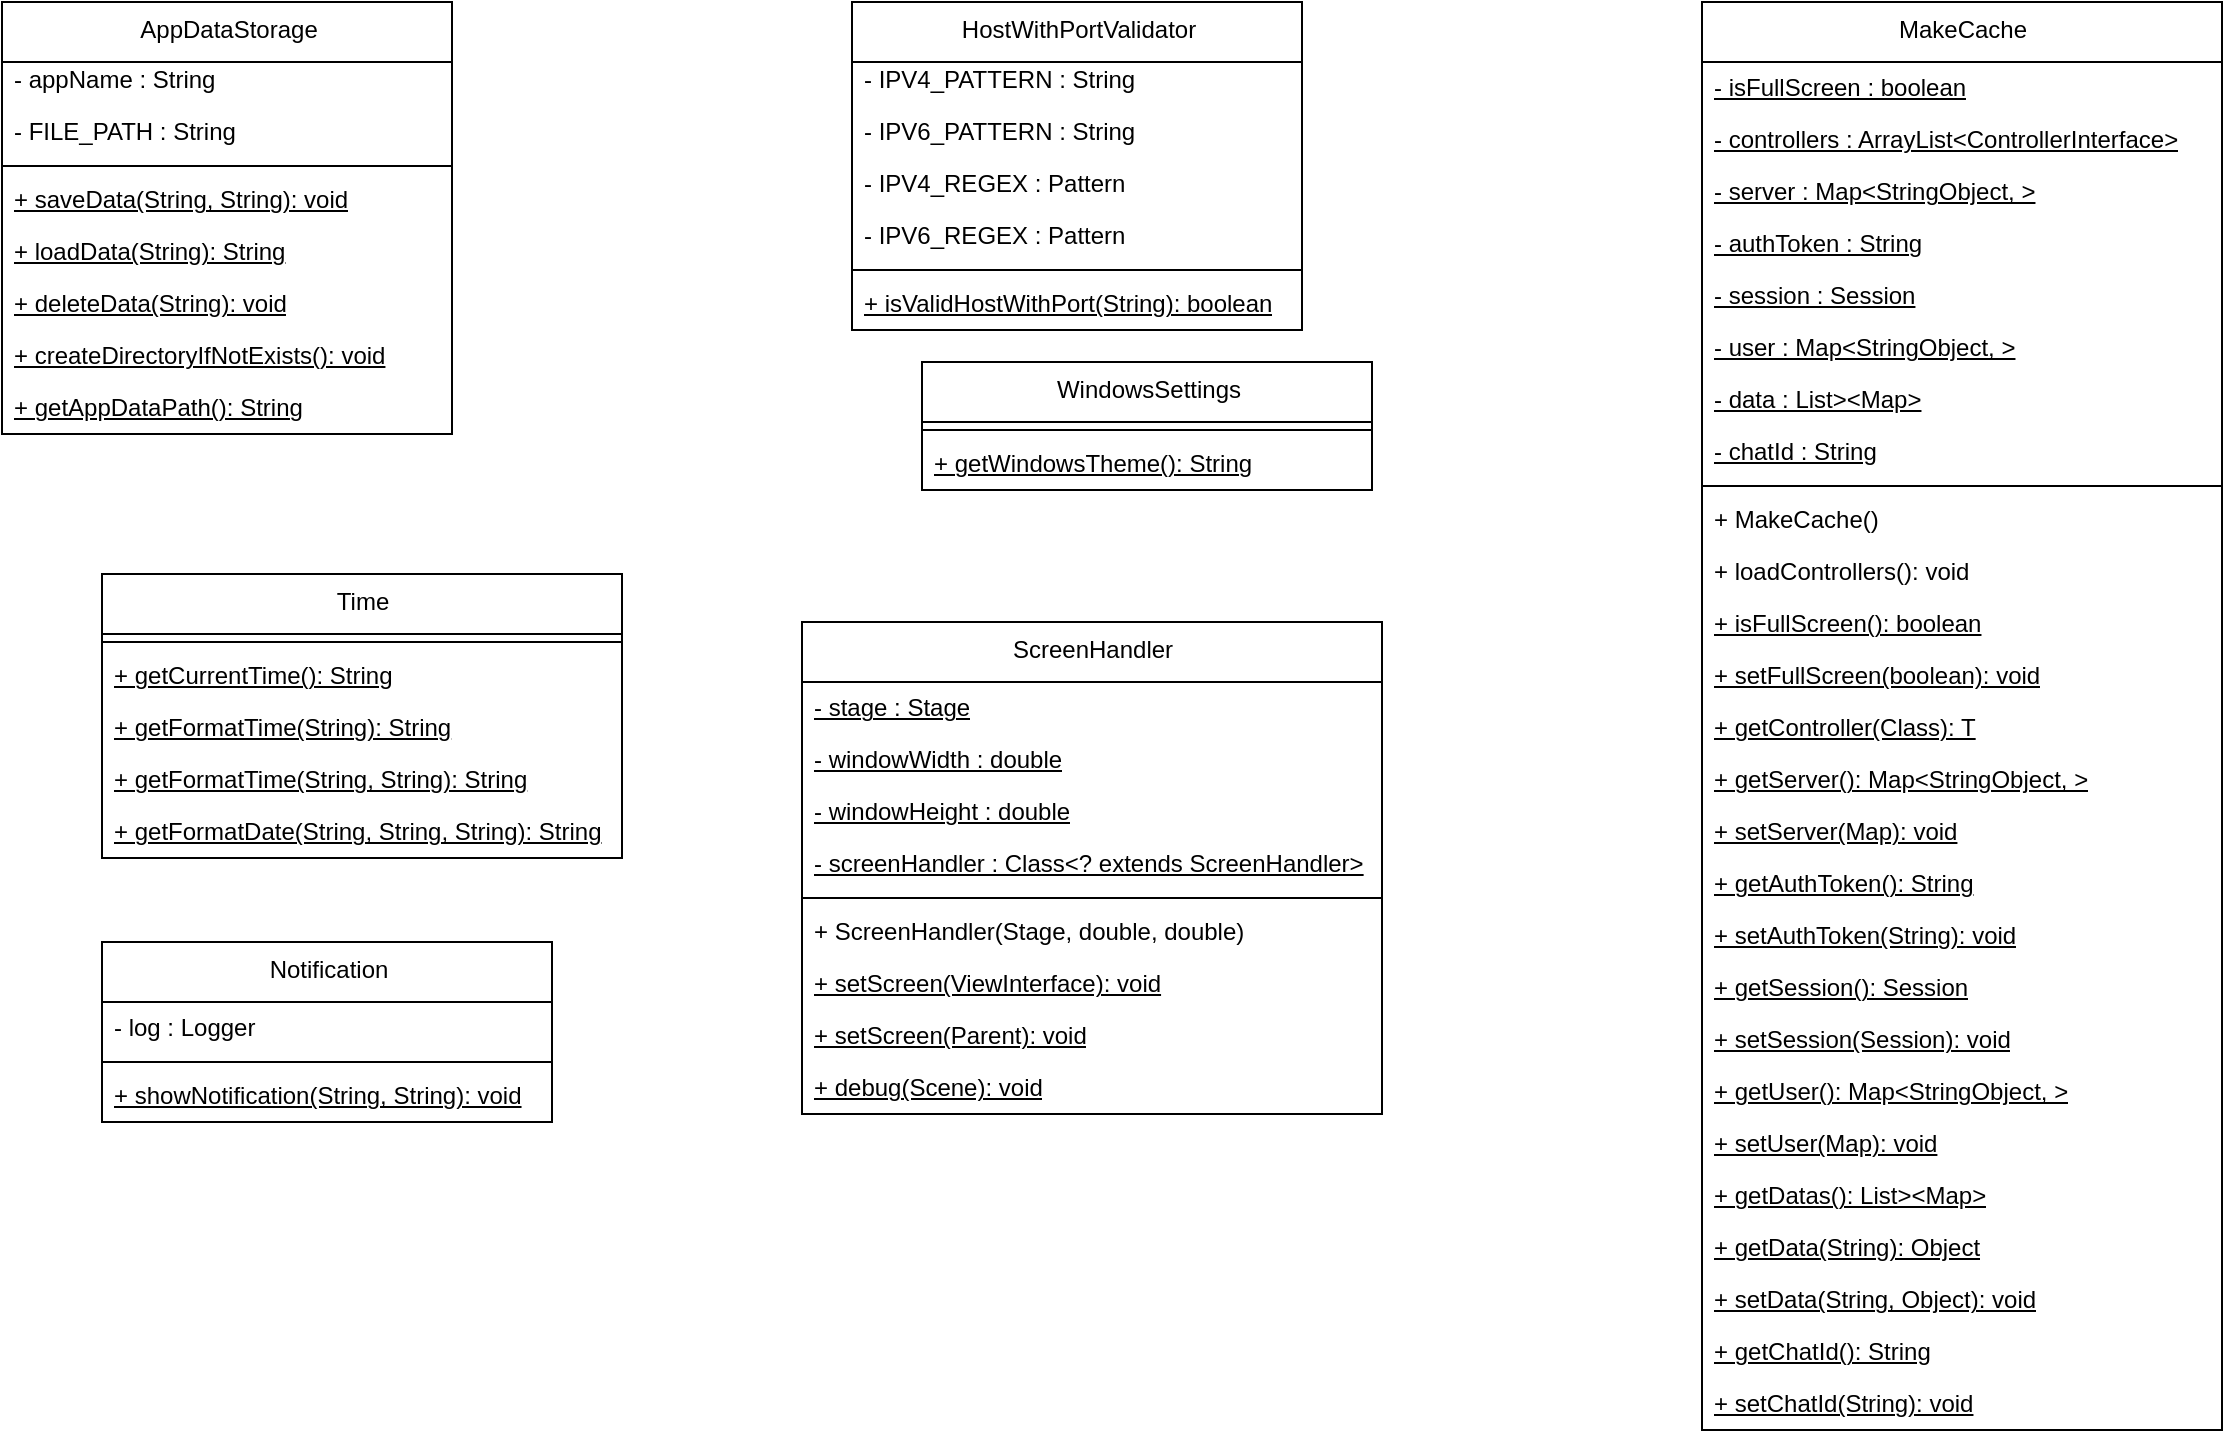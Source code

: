 <mxfile>
    <diagram id="HomI7CXvDyRT-qNyx987" name="Page-1">
        <mxGraphModel dx="1551" dy="1113" grid="1" gridSize="10" guides="1" tooltips="1" connect="1" arrows="1" fold="1" page="1" pageScale="1" pageWidth="850" pageHeight="1100" math="0" shadow="0">
            <root>
                <mxCell id="0"/>
                <mxCell id="1" parent="0"/>
                <mxCell id="2" value="AppDataStorage" style="swimlane;fontStyle=0;align=center;verticalAlign=top;childLayout=stackLayout;horizontal=1;startSize=30;horizontalStack=0;resizeParent=1;resizeParentMax=0;resizeLast=0;collapsible=0;marginBottom=0;html=1;" parent="1" vertex="1">
                    <mxGeometry x="70" y="80" width="225" height="216" as="geometry"/>
                </mxCell>
                <mxCell id="3" value="- appName : String" style="text;html=1;strokeColor=none;fillColor=none;align=left;verticalAlign=middle;spacingLeft=4;spacingRight=4;overflow=hidden;rotatable=0;points=[[0,0.5],[1,0.5]];portConstraint=eastwest;" parent="2" vertex="1">
                    <mxGeometry y="26" width="225" height="26" as="geometry"/>
                </mxCell>
                <mxCell id="4" value="- FILE_PATH : String" style="text;html=1;strokeColor=none;fillColor=none;align=left;verticalAlign=middle;spacingLeft=4;spacingRight=4;overflow=hidden;rotatable=0;points=[[0,0.5],[1,0.5]];portConstraint=eastwest;" parent="2" vertex="1">
                    <mxGeometry y="52" width="225" height="26" as="geometry"/>
                </mxCell>
                <mxCell id="5" style="line;strokeWidth=1;fillColor=none;align=left;verticalAlign=middle;spacingTop=-1;spacingLeft=3;spacingRight=3;rotatable=0;labelPosition=right;points=[];portConstraint=eastwest;" parent="2" vertex="1">
                    <mxGeometry y="78" width="225" height="8" as="geometry"/>
                </mxCell>
                <mxCell id="6" value="+ saveData(String, String): void" style="text;html=1;strokeColor=none;fillColor=none;align=left;verticalAlign=middle;spacingLeft=4;spacingRight=4;overflow=hidden;rotatable=0;points=[[0,0.5],[1,0.5]];portConstraint=eastwest;fontStyle=4;" parent="2" vertex="1">
                    <mxGeometry y="86" width="225" height="26" as="geometry"/>
                </mxCell>
                <mxCell id="7" value="+ loadData(String): String" style="text;html=1;strokeColor=none;fillColor=none;align=left;verticalAlign=middle;spacingLeft=4;spacingRight=4;overflow=hidden;rotatable=0;points=[[0,0.5],[1,0.5]];portConstraint=eastwest;fontStyle=4;" parent="2" vertex="1">
                    <mxGeometry y="112" width="225" height="26" as="geometry"/>
                </mxCell>
                <mxCell id="8" value="+ deleteData(String): void" style="text;html=1;strokeColor=none;fillColor=none;align=left;verticalAlign=middle;spacingLeft=4;spacingRight=4;overflow=hidden;rotatable=0;points=[[0,0.5],[1,0.5]];portConstraint=eastwest;fontStyle=4;" parent="2" vertex="1">
                    <mxGeometry y="138" width="225" height="26" as="geometry"/>
                </mxCell>
                <mxCell id="9" value="+ createDirectoryIfNotExists(): void" style="text;html=1;strokeColor=none;fillColor=none;align=left;verticalAlign=middle;spacingLeft=4;spacingRight=4;overflow=hidden;rotatable=0;points=[[0,0.5],[1,0.5]];portConstraint=eastwest;fontStyle=4;" parent="2" vertex="1">
                    <mxGeometry y="164" width="225" height="26" as="geometry"/>
                </mxCell>
                <mxCell id="10" value="+ getAppDataPath(): String" style="text;html=1;strokeColor=none;fillColor=none;align=left;verticalAlign=middle;spacingLeft=4;spacingRight=4;overflow=hidden;rotatable=0;points=[[0,0.5],[1,0.5]];portConstraint=eastwest;fontStyle=4;" parent="2" vertex="1">
                    <mxGeometry y="190" width="225" height="26" as="geometry"/>
                </mxCell>
                <mxCell id="11" value="HostWithPortValidator" style="swimlane;fontStyle=0;align=center;verticalAlign=top;childLayout=stackLayout;horizontal=1;startSize=30;horizontalStack=0;resizeParent=1;resizeParentMax=0;resizeLast=0;collapsible=0;marginBottom=0;html=1;" parent="1" vertex="1">
                    <mxGeometry x="495" y="80" width="225" height="164" as="geometry"/>
                </mxCell>
                <mxCell id="12" value="- IPV4_PATTERN : String" style="text;html=1;strokeColor=none;fillColor=none;align=left;verticalAlign=middle;spacingLeft=4;spacingRight=4;overflow=hidden;rotatable=0;points=[[0,0.5],[1,0.5]];portConstraint=eastwest;" parent="11" vertex="1">
                    <mxGeometry y="26" width="225" height="26" as="geometry"/>
                </mxCell>
                <mxCell id="13" value="- IPV6_PATTERN : String" style="text;html=1;strokeColor=none;fillColor=none;align=left;verticalAlign=middle;spacingLeft=4;spacingRight=4;overflow=hidden;rotatable=0;points=[[0,0.5],[1,0.5]];portConstraint=eastwest;" parent="11" vertex="1">
                    <mxGeometry y="52" width="225" height="26" as="geometry"/>
                </mxCell>
                <mxCell id="14" value="- IPV4_REGEX : Pattern" style="text;html=1;strokeColor=none;fillColor=none;align=left;verticalAlign=middle;spacingLeft=4;spacingRight=4;overflow=hidden;rotatable=0;points=[[0,0.5],[1,0.5]];portConstraint=eastwest;" parent="11" vertex="1">
                    <mxGeometry y="78" width="225" height="26" as="geometry"/>
                </mxCell>
                <mxCell id="15" value="- IPV6_REGEX : Pattern" style="text;html=1;strokeColor=none;fillColor=none;align=left;verticalAlign=middle;spacingLeft=4;spacingRight=4;overflow=hidden;rotatable=0;points=[[0,0.5],[1,0.5]];portConstraint=eastwest;" parent="11" vertex="1">
                    <mxGeometry y="104" width="225" height="26" as="geometry"/>
                </mxCell>
                <mxCell id="16" style="line;strokeWidth=1;fillColor=none;align=left;verticalAlign=middle;spacingTop=-1;spacingLeft=3;spacingRight=3;rotatable=0;labelPosition=right;points=[];portConstraint=eastwest;" parent="11" vertex="1">
                    <mxGeometry y="130" width="225" height="8" as="geometry"/>
                </mxCell>
                <mxCell id="17" value="+ isValidHostWithPort(String): boolean" style="text;html=1;strokeColor=none;fillColor=none;align=left;verticalAlign=middle;spacingLeft=4;spacingRight=4;overflow=hidden;rotatable=0;points=[[0,0.5],[1,0.5]];portConstraint=eastwest;fontStyle=4;" parent="11" vertex="1">
                    <mxGeometry y="138" width="225" height="26" as="geometry"/>
                </mxCell>
                <mxCell id="18" value="MakeCache" style="swimlane;fontStyle=0;align=center;verticalAlign=top;childLayout=stackLayout;horizontal=1;startSize=30;horizontalStack=0;resizeParent=1;resizeParentMax=0;resizeLast=0;collapsible=0;marginBottom=0;html=1;" parent="1" vertex="1">
                    <mxGeometry x="920" y="80" width="260" height="714" as="geometry"/>
                </mxCell>
                <mxCell id="19" value="- isFullScreen : boolean" style="text;html=1;strokeColor=none;fillColor=none;align=left;verticalAlign=middle;spacingLeft=4;spacingRight=4;overflow=hidden;rotatable=0;points=[[0,0.5],[1,0.5]];portConstraint=eastwest;fontStyle=4;" parent="18" vertex="1">
                    <mxGeometry y="30" width="260" height="26" as="geometry"/>
                </mxCell>
                <mxCell id="20" value="- controllers : ArrayList&lt;ControllerInterface&gt;&amp;lt;ControllerInterface&amp;gt;" style="text;html=1;strokeColor=none;fillColor=none;align=left;verticalAlign=middle;spacingLeft=4;spacingRight=4;overflow=hidden;rotatable=0;points=[[0,0.5],[1,0.5]];portConstraint=eastwest;fontStyle=4;" parent="18" vertex="1">
                    <mxGeometry y="56" width="260" height="26" as="geometry"/>
                </mxCell>
                <mxCell id="21" value="- server : Map&lt;String,Object&gt;&amp;lt;StringObject, &amp;gt;" style="text;html=1;strokeColor=none;fillColor=none;align=left;verticalAlign=middle;spacingLeft=4;spacingRight=4;overflow=hidden;rotatable=0;points=[[0,0.5],[1,0.5]];portConstraint=eastwest;fontStyle=4;" parent="18" vertex="1">
                    <mxGeometry y="82" width="260" height="26" as="geometry"/>
                </mxCell>
                <mxCell id="22" value="- authToken : String" style="text;html=1;strokeColor=none;fillColor=none;align=left;verticalAlign=middle;spacingLeft=4;spacingRight=4;overflow=hidden;rotatable=0;points=[[0,0.5],[1,0.5]];portConstraint=eastwest;fontStyle=4;" parent="18" vertex="1">
                    <mxGeometry y="108" width="260" height="26" as="geometry"/>
                </mxCell>
                <mxCell id="23" value="- session : Session" style="text;html=1;strokeColor=none;fillColor=none;align=left;verticalAlign=middle;spacingLeft=4;spacingRight=4;overflow=hidden;rotatable=0;points=[[0,0.5],[1,0.5]];portConstraint=eastwest;fontStyle=4;" parent="18" vertex="1">
                    <mxGeometry y="134" width="260" height="26" as="geometry"/>
                </mxCell>
                <mxCell id="24" value="- user : Map&lt;String,Object&gt;&amp;lt;StringObject, &amp;gt;" style="text;html=1;strokeColor=none;fillColor=none;align=left;verticalAlign=middle;spacingLeft=4;spacingRight=4;overflow=hidden;rotatable=0;points=[[0,0.5],[1,0.5]];portConstraint=eastwest;fontStyle=4;" parent="18" vertex="1">
                    <mxGeometry y="160" width="260" height="26" as="geometry"/>
                </mxCell>
                <mxCell id="25" value="- data : List&lt;Map&lt;String,Object&gt;&gt;&amp;lt;Map&lt;String,Object&gt;&amp;gt;" style="text;html=1;strokeColor=none;fillColor=none;align=left;verticalAlign=middle;spacingLeft=4;spacingRight=4;overflow=hidden;rotatable=0;points=[[0,0.5],[1,0.5]];portConstraint=eastwest;fontStyle=4;" parent="18" vertex="1">
                    <mxGeometry y="186" width="260" height="26" as="geometry"/>
                </mxCell>
                <mxCell id="26" value="- chatId : String" style="text;html=1;strokeColor=none;fillColor=none;align=left;verticalAlign=middle;spacingLeft=4;spacingRight=4;overflow=hidden;rotatable=0;points=[[0,0.5],[1,0.5]];portConstraint=eastwest;fontStyle=4;" parent="18" vertex="1">
                    <mxGeometry y="212" width="260" height="26" as="geometry"/>
                </mxCell>
                <mxCell id="27" style="line;strokeWidth=1;fillColor=none;align=left;verticalAlign=middle;spacingTop=-1;spacingLeft=3;spacingRight=3;rotatable=0;labelPosition=right;points=[];portConstraint=eastwest;" parent="18" vertex="1">
                    <mxGeometry y="238" width="260" height="8" as="geometry"/>
                </mxCell>
                <mxCell id="28" value="+ MakeCache()" style="text;html=1;strokeColor=none;fillColor=none;align=left;verticalAlign=middle;spacingLeft=4;spacingRight=4;overflow=hidden;rotatable=0;points=[[0,0.5],[1,0.5]];portConstraint=eastwest;" parent="18" vertex="1">
                    <mxGeometry y="246" width="260" height="26" as="geometry"/>
                </mxCell>
                <mxCell id="29" value="+ loadControllers(): void" style="text;html=1;strokeColor=none;fillColor=none;align=left;verticalAlign=middle;spacingLeft=4;spacingRight=4;overflow=hidden;rotatable=0;points=[[0,0.5],[1,0.5]];portConstraint=eastwest;" parent="18" vertex="1">
                    <mxGeometry y="272" width="260" height="26" as="geometry"/>
                </mxCell>
                <mxCell id="30" value="+ isFullScreen(): boolean" style="text;html=1;strokeColor=none;fillColor=none;align=left;verticalAlign=middle;spacingLeft=4;spacingRight=4;overflow=hidden;rotatable=0;points=[[0,0.5],[1,0.5]];portConstraint=eastwest;fontStyle=4;" parent="18" vertex="1">
                    <mxGeometry y="298" width="260" height="26" as="geometry"/>
                </mxCell>
                <mxCell id="31" value="+ setFullScreen(boolean): void" style="text;html=1;strokeColor=none;fillColor=none;align=left;verticalAlign=middle;spacingLeft=4;spacingRight=4;overflow=hidden;rotatable=0;points=[[0,0.5],[1,0.5]];portConstraint=eastwest;fontStyle=4;" parent="18" vertex="1">
                    <mxGeometry y="324" width="260" height="26" as="geometry"/>
                </mxCell>
                <mxCell id="32" value="+ getController(Class&lt;T&gt;): T" style="text;html=1;strokeColor=none;fillColor=none;align=left;verticalAlign=middle;spacingLeft=4;spacingRight=4;overflow=hidden;rotatable=0;points=[[0,0.5],[1,0.5]];portConstraint=eastwest;fontStyle=4;" parent="18" vertex="1">
                    <mxGeometry y="350" width="260" height="26" as="geometry"/>
                </mxCell>
                <mxCell id="33" value="+ getServer(): Map&lt;String,Object&gt;&amp;lt;StringObject, &amp;gt;" style="text;html=1;strokeColor=none;fillColor=none;align=left;verticalAlign=middle;spacingLeft=4;spacingRight=4;overflow=hidden;rotatable=0;points=[[0,0.5],[1,0.5]];portConstraint=eastwest;fontStyle=4;" parent="18" vertex="1">
                    <mxGeometry y="376" width="260" height="26" as="geometry"/>
                </mxCell>
                <mxCell id="34" value="+ setServer(Map&lt;String,Object&gt;): void" style="text;html=1;strokeColor=none;fillColor=none;align=left;verticalAlign=middle;spacingLeft=4;spacingRight=4;overflow=hidden;rotatable=0;points=[[0,0.5],[1,0.5]];portConstraint=eastwest;fontStyle=4;" parent="18" vertex="1">
                    <mxGeometry y="402" width="260" height="26" as="geometry"/>
                </mxCell>
                <mxCell id="35" value="+ getAuthToken(): String" style="text;html=1;strokeColor=none;fillColor=none;align=left;verticalAlign=middle;spacingLeft=4;spacingRight=4;overflow=hidden;rotatable=0;points=[[0,0.5],[1,0.5]];portConstraint=eastwest;fontStyle=4;" parent="18" vertex="1">
                    <mxGeometry y="428" width="260" height="26" as="geometry"/>
                </mxCell>
                <mxCell id="36" value="+ setAuthToken(String): void" style="text;html=1;strokeColor=none;fillColor=none;align=left;verticalAlign=middle;spacingLeft=4;spacingRight=4;overflow=hidden;rotatable=0;points=[[0,0.5],[1,0.5]];portConstraint=eastwest;fontStyle=4;" parent="18" vertex="1">
                    <mxGeometry y="454" width="260" height="26" as="geometry"/>
                </mxCell>
                <mxCell id="37" value="+ getSession(): Session" style="text;html=1;strokeColor=none;fillColor=none;align=left;verticalAlign=middle;spacingLeft=4;spacingRight=4;overflow=hidden;rotatable=0;points=[[0,0.5],[1,0.5]];portConstraint=eastwest;fontStyle=4;" parent="18" vertex="1">
                    <mxGeometry y="480" width="260" height="26" as="geometry"/>
                </mxCell>
                <mxCell id="38" value="+ setSession(Session): void" style="text;html=1;strokeColor=none;fillColor=none;align=left;verticalAlign=middle;spacingLeft=4;spacingRight=4;overflow=hidden;rotatable=0;points=[[0,0.5],[1,0.5]];portConstraint=eastwest;fontStyle=4;" parent="18" vertex="1">
                    <mxGeometry y="506" width="260" height="26" as="geometry"/>
                </mxCell>
                <mxCell id="39" value="+ getUser(): Map&lt;String,Object&gt;&amp;lt;StringObject, &amp;gt;" style="text;html=1;strokeColor=none;fillColor=none;align=left;verticalAlign=middle;spacingLeft=4;spacingRight=4;overflow=hidden;rotatable=0;points=[[0,0.5],[1,0.5]];portConstraint=eastwest;fontStyle=4;" parent="18" vertex="1">
                    <mxGeometry y="532" width="260" height="26" as="geometry"/>
                </mxCell>
                <mxCell id="40" value="+ setUser(Map&lt;String,Object&gt;): void" style="text;html=1;strokeColor=none;fillColor=none;align=left;verticalAlign=middle;spacingLeft=4;spacingRight=4;overflow=hidden;rotatable=0;points=[[0,0.5],[1,0.5]];portConstraint=eastwest;fontStyle=4;" parent="18" vertex="1">
                    <mxGeometry y="558" width="260" height="26" as="geometry"/>
                </mxCell>
                <mxCell id="41" value="+ getDatas(): List&lt;Map&lt;String,Object&gt;&gt;&amp;lt;Map&lt;String,Object&gt;&amp;gt;" style="text;html=1;strokeColor=none;fillColor=none;align=left;verticalAlign=middle;spacingLeft=4;spacingRight=4;overflow=hidden;rotatable=0;points=[[0,0.5],[1,0.5]];portConstraint=eastwest;fontStyle=4;" parent="18" vertex="1">
                    <mxGeometry y="584" width="260" height="26" as="geometry"/>
                </mxCell>
                <mxCell id="42" value="+ getData(String): Object" style="text;html=1;strokeColor=none;fillColor=none;align=left;verticalAlign=middle;spacingLeft=4;spacingRight=4;overflow=hidden;rotatable=0;points=[[0,0.5],[1,0.5]];portConstraint=eastwest;fontStyle=4;" parent="18" vertex="1">
                    <mxGeometry y="610" width="260" height="26" as="geometry"/>
                </mxCell>
                <mxCell id="43" value="+ setData(String, Object): void" style="text;html=1;strokeColor=none;fillColor=none;align=left;verticalAlign=middle;spacingLeft=4;spacingRight=4;overflow=hidden;rotatable=0;points=[[0,0.5],[1,0.5]];portConstraint=eastwest;fontStyle=4;" parent="18" vertex="1">
                    <mxGeometry y="636" width="260" height="26" as="geometry"/>
                </mxCell>
                <mxCell id="44" value="+ getChatId(): String" style="text;html=1;strokeColor=none;fillColor=none;align=left;verticalAlign=middle;spacingLeft=4;spacingRight=4;overflow=hidden;rotatable=0;points=[[0,0.5],[1,0.5]];portConstraint=eastwest;fontStyle=4;" parent="18" vertex="1">
                    <mxGeometry y="662" width="260" height="26" as="geometry"/>
                </mxCell>
                <mxCell id="45" value="+ setChatId(String): void" style="text;html=1;strokeColor=none;fillColor=none;align=left;verticalAlign=middle;spacingLeft=4;spacingRight=4;overflow=hidden;rotatable=0;points=[[0,0.5],[1,0.5]];portConstraint=eastwest;fontStyle=4;" parent="18" vertex="1">
                    <mxGeometry y="688" width="260" height="26" as="geometry"/>
                </mxCell>
                <mxCell id="46" value="Notification" style="swimlane;fontStyle=0;align=center;verticalAlign=top;childLayout=stackLayout;horizontal=1;startSize=30;horizontalStack=0;resizeParent=1;resizeParentMax=0;resizeLast=0;collapsible=0;marginBottom=0;html=1;" parent="1" vertex="1">
                    <mxGeometry x="120" y="550" width="225" height="90" as="geometry"/>
                </mxCell>
                <mxCell id="47" value="- log : Logger" style="text;html=1;strokeColor=none;fillColor=none;align=left;verticalAlign=middle;spacingLeft=4;spacingRight=4;overflow=hidden;rotatable=0;points=[[0,0.5],[1,0.5]];portConstraint=eastwest;" parent="46" vertex="1">
                    <mxGeometry y="30" width="225" height="26" as="geometry"/>
                </mxCell>
                <mxCell id="48" style="line;strokeWidth=1;fillColor=none;align=left;verticalAlign=middle;spacingTop=-1;spacingLeft=3;spacingRight=3;rotatable=0;labelPosition=right;points=[];portConstraint=eastwest;" parent="46" vertex="1">
                    <mxGeometry y="56" width="225" height="8" as="geometry"/>
                </mxCell>
                <mxCell id="49" value="+ showNotification(String, String): void" style="text;html=1;strokeColor=none;fillColor=none;align=left;verticalAlign=middle;spacingLeft=4;spacingRight=4;overflow=hidden;rotatable=0;points=[[0,0.5],[1,0.5]];portConstraint=eastwest;fontStyle=4;" parent="46" vertex="1">
                    <mxGeometry y="64" width="225" height="26" as="geometry"/>
                </mxCell>
                <mxCell id="50" value="ScreenHandler" style="swimlane;fontStyle=0;align=center;verticalAlign=top;childLayout=stackLayout;horizontal=1;startSize=30;horizontalStack=0;resizeParent=1;resizeParentMax=0;resizeLast=0;collapsible=0;marginBottom=0;html=1;" parent="1" vertex="1">
                    <mxGeometry x="470" y="390" width="290" height="246" as="geometry"/>
                </mxCell>
                <mxCell id="51" value="- stage : Stage" style="text;html=1;strokeColor=none;fillColor=none;align=left;verticalAlign=middle;spacingLeft=4;spacingRight=4;overflow=hidden;rotatable=0;points=[[0,0.5],[1,0.5]];portConstraint=eastwest;fontStyle=4;" parent="50" vertex="1">
                    <mxGeometry y="30" width="290" height="26" as="geometry"/>
                </mxCell>
                <mxCell id="52" value="- windowWidth : double" style="text;html=1;strokeColor=none;fillColor=none;align=left;verticalAlign=middle;spacingLeft=4;spacingRight=4;overflow=hidden;rotatable=0;points=[[0,0.5],[1,0.5]];portConstraint=eastwest;fontStyle=4;" parent="50" vertex="1">
                    <mxGeometry y="56" width="290" height="26" as="geometry"/>
                </mxCell>
                <mxCell id="53" value="- windowHeight : double" style="text;html=1;strokeColor=none;fillColor=none;align=left;verticalAlign=middle;spacingLeft=4;spacingRight=4;overflow=hidden;rotatable=0;points=[[0,0.5],[1,0.5]];portConstraint=eastwest;fontStyle=4;" parent="50" vertex="1">
                    <mxGeometry y="82" width="290" height="26" as="geometry"/>
                </mxCell>
                <mxCell id="54" value="- screenHandler : Class&lt;? extends ScreenHandler&gt;&amp;lt;? extends ScreenHandler&amp;gt;" style="text;html=1;strokeColor=none;fillColor=none;align=left;verticalAlign=middle;spacingLeft=4;spacingRight=4;overflow=hidden;rotatable=0;points=[[0,0.5],[1,0.5]];portConstraint=eastwest;fontStyle=4;" parent="50" vertex="1">
                    <mxGeometry y="108" width="290" height="26" as="geometry"/>
                </mxCell>
                <mxCell id="55" style="line;strokeWidth=1;fillColor=none;align=left;verticalAlign=middle;spacingTop=-1;spacingLeft=3;spacingRight=3;rotatable=0;labelPosition=right;points=[];portConstraint=eastwest;" parent="50" vertex="1">
                    <mxGeometry y="134" width="290" height="8" as="geometry"/>
                </mxCell>
                <mxCell id="56" value="+ ScreenHandler(Stage, double, double)" style="text;html=1;strokeColor=none;fillColor=none;align=left;verticalAlign=middle;spacingLeft=4;spacingRight=4;overflow=hidden;rotatable=0;points=[[0,0.5],[1,0.5]];portConstraint=eastwest;" parent="50" vertex="1">
                    <mxGeometry y="142" width="290" height="26" as="geometry"/>
                </mxCell>
                <mxCell id="57" value="+ setScreen(ViewInterface): void" style="text;html=1;strokeColor=none;fillColor=none;align=left;verticalAlign=middle;spacingLeft=4;spacingRight=4;overflow=hidden;rotatable=0;points=[[0,0.5],[1,0.5]];portConstraint=eastwest;fontStyle=4;" parent="50" vertex="1">
                    <mxGeometry y="168" width="290" height="26" as="geometry"/>
                </mxCell>
                <mxCell id="58" value="+ setScreen(Parent): void" style="text;html=1;strokeColor=none;fillColor=none;align=left;verticalAlign=middle;spacingLeft=4;spacingRight=4;overflow=hidden;rotatable=0;points=[[0,0.5],[1,0.5]];portConstraint=eastwest;fontStyle=4;" parent="50" vertex="1">
                    <mxGeometry y="194" width="290" height="26" as="geometry"/>
                </mxCell>
                <mxCell id="59" value="+ debug(Scene): void" style="text;html=1;strokeColor=none;fillColor=none;align=left;verticalAlign=middle;spacingLeft=4;spacingRight=4;overflow=hidden;rotatable=0;points=[[0,0.5],[1,0.5]];portConstraint=eastwest;fontStyle=4;" parent="50" vertex="1">
                    <mxGeometry y="220" width="290" height="26" as="geometry"/>
                </mxCell>
                <mxCell id="60" value="Time" style="swimlane;fontStyle=0;align=center;verticalAlign=top;childLayout=stackLayout;horizontal=1;startSize=30;horizontalStack=0;resizeParent=1;resizeParentMax=0;resizeLast=0;collapsible=0;marginBottom=0;html=1;" parent="1" vertex="1">
                    <mxGeometry x="120" y="366" width="260" height="142" as="geometry"/>
                </mxCell>
                <mxCell id="61" style="line;strokeWidth=1;fillColor=none;align=left;verticalAlign=middle;spacingTop=-1;spacingLeft=3;spacingRight=3;rotatable=0;labelPosition=right;points=[];portConstraint=eastwest;" parent="60" vertex="1">
                    <mxGeometry y="30" width="260" height="8" as="geometry"/>
                </mxCell>
                <mxCell id="62" value="+ getCurrentTime(): String" style="text;html=1;strokeColor=none;fillColor=none;align=left;verticalAlign=middle;spacingLeft=4;spacingRight=4;overflow=hidden;rotatable=0;points=[[0,0.5],[1,0.5]];portConstraint=eastwest;fontStyle=4;" parent="60" vertex="1">
                    <mxGeometry y="38" width="260" height="26" as="geometry"/>
                </mxCell>
                <mxCell id="63" value="+ getFormatTime(String): String" style="text;html=1;strokeColor=none;fillColor=none;align=left;verticalAlign=middle;spacingLeft=4;spacingRight=4;overflow=hidden;rotatable=0;points=[[0,0.5],[1,0.5]];portConstraint=eastwest;fontStyle=4;" parent="60" vertex="1">
                    <mxGeometry y="64" width="260" height="26" as="geometry"/>
                </mxCell>
                <mxCell id="64" value="+ getFormatTime(String, String): String" style="text;html=1;strokeColor=none;fillColor=none;align=left;verticalAlign=middle;spacingLeft=4;spacingRight=4;overflow=hidden;rotatable=0;points=[[0,0.5],[1,0.5]];portConstraint=eastwest;fontStyle=4;" parent="60" vertex="1">
                    <mxGeometry y="90" width="260" height="26" as="geometry"/>
                </mxCell>
                <mxCell id="65" value="+ getFormatDate(String, String, String): String" style="text;html=1;strokeColor=none;fillColor=none;align=left;verticalAlign=middle;spacingLeft=4;spacingRight=4;overflow=hidden;rotatable=0;points=[[0,0.5],[1,0.5]];portConstraint=eastwest;fontStyle=4;" parent="60" vertex="1">
                    <mxGeometry y="116" width="260" height="26" as="geometry"/>
                </mxCell>
                <mxCell id="66" value="WindowsSettings" style="swimlane;fontStyle=0;align=center;verticalAlign=top;childLayout=stackLayout;horizontal=1;startSize=30;horizontalStack=0;resizeParent=1;resizeParentMax=0;resizeLast=0;collapsible=0;marginBottom=0;html=1;" parent="1" vertex="1">
                    <mxGeometry x="530" y="260" width="225" height="64" as="geometry"/>
                </mxCell>
                <mxCell id="67" style="line;strokeWidth=1;fillColor=none;align=left;verticalAlign=middle;spacingTop=-1;spacingLeft=3;spacingRight=3;rotatable=0;labelPosition=right;points=[];portConstraint=eastwest;" parent="66" vertex="1">
                    <mxGeometry y="30" width="225" height="8" as="geometry"/>
                </mxCell>
                <mxCell id="68" value="+ getWindowsTheme(): String" style="text;html=1;strokeColor=none;fillColor=none;align=left;verticalAlign=middle;spacingLeft=4;spacingRight=4;overflow=hidden;rotatable=0;points=[[0,0.5],[1,0.5]];portConstraint=eastwest;fontStyle=4;" parent="66" vertex="1">
                    <mxGeometry y="38" width="225" height="26" as="geometry"/>
                </mxCell>
            </root>
        </mxGraphModel>
    </diagram>
</mxfile>